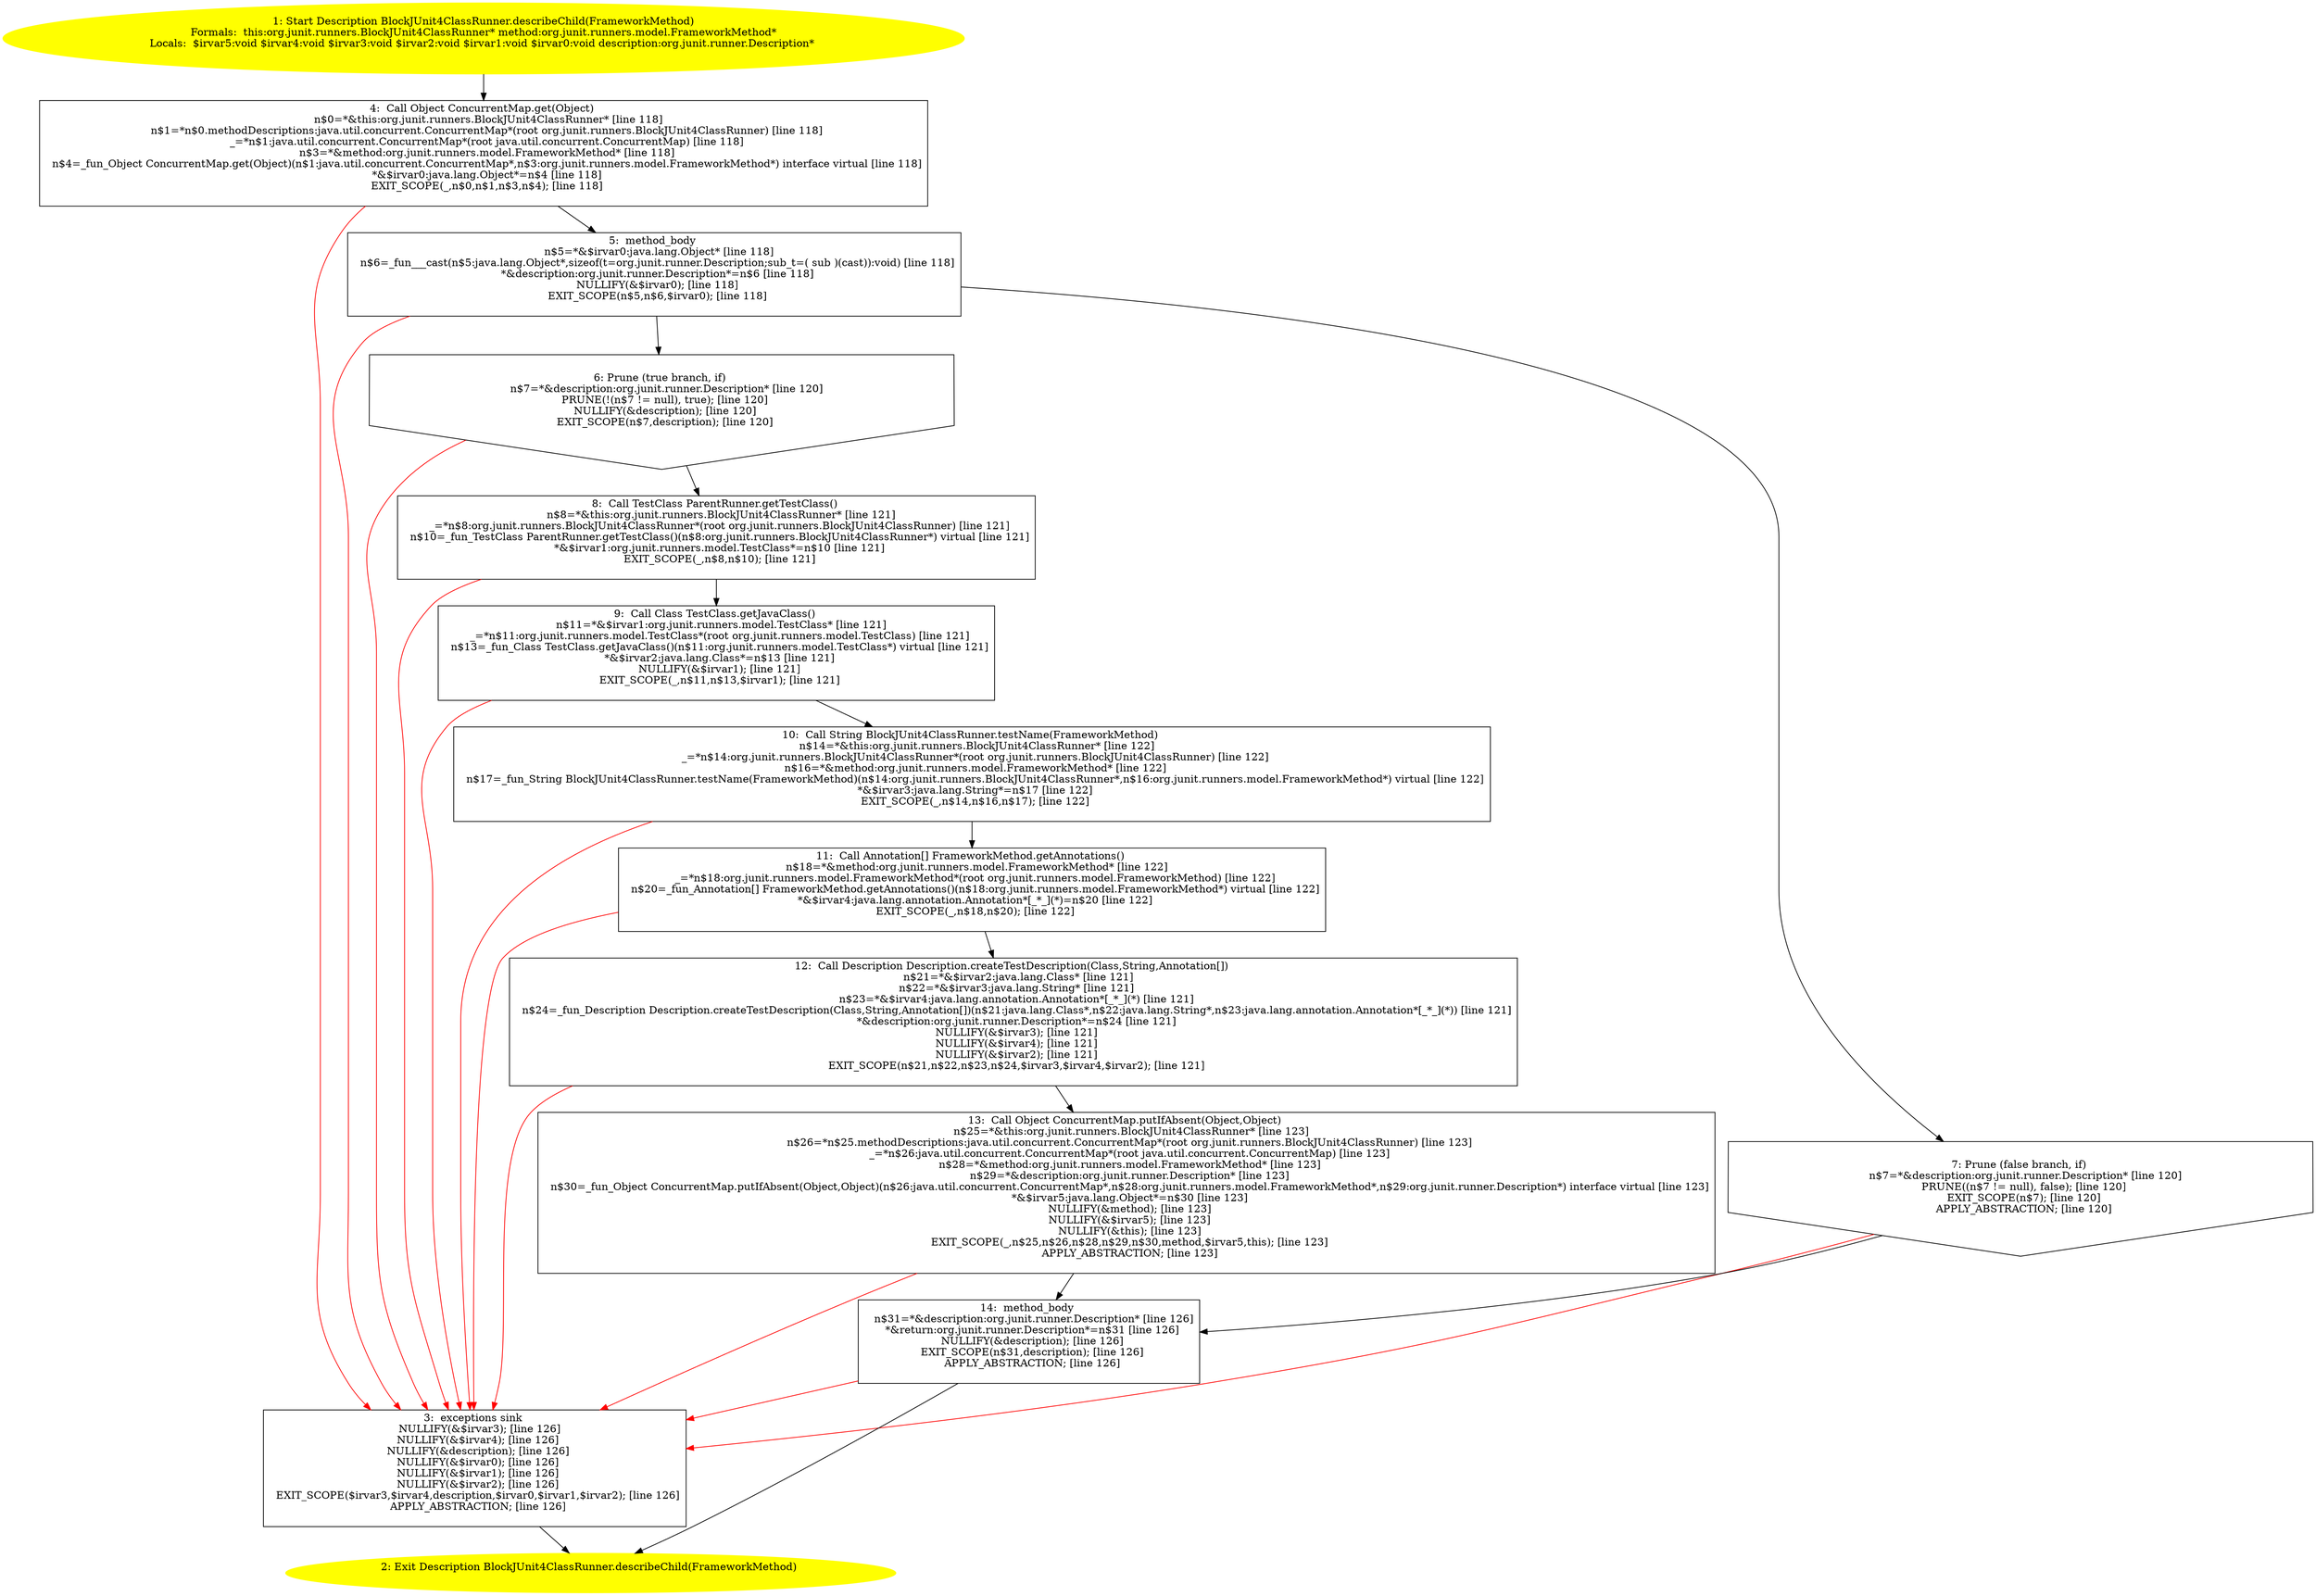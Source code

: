 /* @generated */
digraph cfg {
"org.junit.runners.BlockJUnit4ClassRunner.describeChild(org.junit.runners.model.FrameworkMethod):org..28f0a289bfb8b1e585b45cf000d101b0_1" [label="1: Start Description BlockJUnit4ClassRunner.describeChild(FrameworkMethod)\nFormals:  this:org.junit.runners.BlockJUnit4ClassRunner* method:org.junit.runners.model.FrameworkMethod*\nLocals:  $irvar5:void $irvar4:void $irvar3:void $irvar2:void $irvar1:void $irvar0:void description:org.junit.runner.Description* \n  " color=yellow style=filled]
	

	 "org.junit.runners.BlockJUnit4ClassRunner.describeChild(org.junit.runners.model.FrameworkMethod):org..28f0a289bfb8b1e585b45cf000d101b0_1" -> "org.junit.runners.BlockJUnit4ClassRunner.describeChild(org.junit.runners.model.FrameworkMethod):org..28f0a289bfb8b1e585b45cf000d101b0_4" ;
"org.junit.runners.BlockJUnit4ClassRunner.describeChild(org.junit.runners.model.FrameworkMethod):org..28f0a289bfb8b1e585b45cf000d101b0_2" [label="2: Exit Description BlockJUnit4ClassRunner.describeChild(FrameworkMethod) \n  " color=yellow style=filled]
	

"org.junit.runners.BlockJUnit4ClassRunner.describeChild(org.junit.runners.model.FrameworkMethod):org..28f0a289bfb8b1e585b45cf000d101b0_3" [label="3:  exceptions sink \n   NULLIFY(&$irvar3); [line 126]\n  NULLIFY(&$irvar4); [line 126]\n  NULLIFY(&description); [line 126]\n  NULLIFY(&$irvar0); [line 126]\n  NULLIFY(&$irvar1); [line 126]\n  NULLIFY(&$irvar2); [line 126]\n  EXIT_SCOPE($irvar3,$irvar4,description,$irvar0,$irvar1,$irvar2); [line 126]\n  APPLY_ABSTRACTION; [line 126]\n " shape="box"]
	

	 "org.junit.runners.BlockJUnit4ClassRunner.describeChild(org.junit.runners.model.FrameworkMethod):org..28f0a289bfb8b1e585b45cf000d101b0_3" -> "org.junit.runners.BlockJUnit4ClassRunner.describeChild(org.junit.runners.model.FrameworkMethod):org..28f0a289bfb8b1e585b45cf000d101b0_2" ;
"org.junit.runners.BlockJUnit4ClassRunner.describeChild(org.junit.runners.model.FrameworkMethod):org..28f0a289bfb8b1e585b45cf000d101b0_4" [label="4:  Call Object ConcurrentMap.get(Object) \n   n$0=*&this:org.junit.runners.BlockJUnit4ClassRunner* [line 118]\n  n$1=*n$0.methodDescriptions:java.util.concurrent.ConcurrentMap*(root org.junit.runners.BlockJUnit4ClassRunner) [line 118]\n  _=*n$1:java.util.concurrent.ConcurrentMap*(root java.util.concurrent.ConcurrentMap) [line 118]\n  n$3=*&method:org.junit.runners.model.FrameworkMethod* [line 118]\n  n$4=_fun_Object ConcurrentMap.get(Object)(n$1:java.util.concurrent.ConcurrentMap*,n$3:org.junit.runners.model.FrameworkMethod*) interface virtual [line 118]\n  *&$irvar0:java.lang.Object*=n$4 [line 118]\n  EXIT_SCOPE(_,n$0,n$1,n$3,n$4); [line 118]\n " shape="box"]
	

	 "org.junit.runners.BlockJUnit4ClassRunner.describeChild(org.junit.runners.model.FrameworkMethod):org..28f0a289bfb8b1e585b45cf000d101b0_4" -> "org.junit.runners.BlockJUnit4ClassRunner.describeChild(org.junit.runners.model.FrameworkMethod):org..28f0a289bfb8b1e585b45cf000d101b0_5" ;
	 "org.junit.runners.BlockJUnit4ClassRunner.describeChild(org.junit.runners.model.FrameworkMethod):org..28f0a289bfb8b1e585b45cf000d101b0_4" -> "org.junit.runners.BlockJUnit4ClassRunner.describeChild(org.junit.runners.model.FrameworkMethod):org..28f0a289bfb8b1e585b45cf000d101b0_3" [color="red" ];
"org.junit.runners.BlockJUnit4ClassRunner.describeChild(org.junit.runners.model.FrameworkMethod):org..28f0a289bfb8b1e585b45cf000d101b0_5" [label="5:  method_body \n   n$5=*&$irvar0:java.lang.Object* [line 118]\n  n$6=_fun___cast(n$5:java.lang.Object*,sizeof(t=org.junit.runner.Description;sub_t=( sub )(cast)):void) [line 118]\n  *&description:org.junit.runner.Description*=n$6 [line 118]\n  NULLIFY(&$irvar0); [line 118]\n  EXIT_SCOPE(n$5,n$6,$irvar0); [line 118]\n " shape="box"]
	

	 "org.junit.runners.BlockJUnit4ClassRunner.describeChild(org.junit.runners.model.FrameworkMethod):org..28f0a289bfb8b1e585b45cf000d101b0_5" -> "org.junit.runners.BlockJUnit4ClassRunner.describeChild(org.junit.runners.model.FrameworkMethod):org..28f0a289bfb8b1e585b45cf000d101b0_6" ;
	 "org.junit.runners.BlockJUnit4ClassRunner.describeChild(org.junit.runners.model.FrameworkMethod):org..28f0a289bfb8b1e585b45cf000d101b0_5" -> "org.junit.runners.BlockJUnit4ClassRunner.describeChild(org.junit.runners.model.FrameworkMethod):org..28f0a289bfb8b1e585b45cf000d101b0_7" ;
	 "org.junit.runners.BlockJUnit4ClassRunner.describeChild(org.junit.runners.model.FrameworkMethod):org..28f0a289bfb8b1e585b45cf000d101b0_5" -> "org.junit.runners.BlockJUnit4ClassRunner.describeChild(org.junit.runners.model.FrameworkMethod):org..28f0a289bfb8b1e585b45cf000d101b0_3" [color="red" ];
"org.junit.runners.BlockJUnit4ClassRunner.describeChild(org.junit.runners.model.FrameworkMethod):org..28f0a289bfb8b1e585b45cf000d101b0_6" [label="6: Prune (true branch, if) \n   n$7=*&description:org.junit.runner.Description* [line 120]\n  PRUNE(!(n$7 != null), true); [line 120]\n  NULLIFY(&description); [line 120]\n  EXIT_SCOPE(n$7,description); [line 120]\n " shape="invhouse"]
	

	 "org.junit.runners.BlockJUnit4ClassRunner.describeChild(org.junit.runners.model.FrameworkMethod):org..28f0a289bfb8b1e585b45cf000d101b0_6" -> "org.junit.runners.BlockJUnit4ClassRunner.describeChild(org.junit.runners.model.FrameworkMethod):org..28f0a289bfb8b1e585b45cf000d101b0_8" ;
	 "org.junit.runners.BlockJUnit4ClassRunner.describeChild(org.junit.runners.model.FrameworkMethod):org..28f0a289bfb8b1e585b45cf000d101b0_6" -> "org.junit.runners.BlockJUnit4ClassRunner.describeChild(org.junit.runners.model.FrameworkMethod):org..28f0a289bfb8b1e585b45cf000d101b0_3" [color="red" ];
"org.junit.runners.BlockJUnit4ClassRunner.describeChild(org.junit.runners.model.FrameworkMethod):org..28f0a289bfb8b1e585b45cf000d101b0_7" [label="7: Prune (false branch, if) \n   n$7=*&description:org.junit.runner.Description* [line 120]\n  PRUNE((n$7 != null), false); [line 120]\n  EXIT_SCOPE(n$7); [line 120]\n  APPLY_ABSTRACTION; [line 120]\n " shape="invhouse"]
	

	 "org.junit.runners.BlockJUnit4ClassRunner.describeChild(org.junit.runners.model.FrameworkMethod):org..28f0a289bfb8b1e585b45cf000d101b0_7" -> "org.junit.runners.BlockJUnit4ClassRunner.describeChild(org.junit.runners.model.FrameworkMethod):org..28f0a289bfb8b1e585b45cf000d101b0_14" ;
	 "org.junit.runners.BlockJUnit4ClassRunner.describeChild(org.junit.runners.model.FrameworkMethod):org..28f0a289bfb8b1e585b45cf000d101b0_7" -> "org.junit.runners.BlockJUnit4ClassRunner.describeChild(org.junit.runners.model.FrameworkMethod):org..28f0a289bfb8b1e585b45cf000d101b0_3" [color="red" ];
"org.junit.runners.BlockJUnit4ClassRunner.describeChild(org.junit.runners.model.FrameworkMethod):org..28f0a289bfb8b1e585b45cf000d101b0_8" [label="8:  Call TestClass ParentRunner.getTestClass() \n   n$8=*&this:org.junit.runners.BlockJUnit4ClassRunner* [line 121]\n  _=*n$8:org.junit.runners.BlockJUnit4ClassRunner*(root org.junit.runners.BlockJUnit4ClassRunner) [line 121]\n  n$10=_fun_TestClass ParentRunner.getTestClass()(n$8:org.junit.runners.BlockJUnit4ClassRunner*) virtual [line 121]\n  *&$irvar1:org.junit.runners.model.TestClass*=n$10 [line 121]\n  EXIT_SCOPE(_,n$8,n$10); [line 121]\n " shape="box"]
	

	 "org.junit.runners.BlockJUnit4ClassRunner.describeChild(org.junit.runners.model.FrameworkMethod):org..28f0a289bfb8b1e585b45cf000d101b0_8" -> "org.junit.runners.BlockJUnit4ClassRunner.describeChild(org.junit.runners.model.FrameworkMethod):org..28f0a289bfb8b1e585b45cf000d101b0_9" ;
	 "org.junit.runners.BlockJUnit4ClassRunner.describeChild(org.junit.runners.model.FrameworkMethod):org..28f0a289bfb8b1e585b45cf000d101b0_8" -> "org.junit.runners.BlockJUnit4ClassRunner.describeChild(org.junit.runners.model.FrameworkMethod):org..28f0a289bfb8b1e585b45cf000d101b0_3" [color="red" ];
"org.junit.runners.BlockJUnit4ClassRunner.describeChild(org.junit.runners.model.FrameworkMethod):org..28f0a289bfb8b1e585b45cf000d101b0_9" [label="9:  Call Class TestClass.getJavaClass() \n   n$11=*&$irvar1:org.junit.runners.model.TestClass* [line 121]\n  _=*n$11:org.junit.runners.model.TestClass*(root org.junit.runners.model.TestClass) [line 121]\n  n$13=_fun_Class TestClass.getJavaClass()(n$11:org.junit.runners.model.TestClass*) virtual [line 121]\n  *&$irvar2:java.lang.Class*=n$13 [line 121]\n  NULLIFY(&$irvar1); [line 121]\n  EXIT_SCOPE(_,n$11,n$13,$irvar1); [line 121]\n " shape="box"]
	

	 "org.junit.runners.BlockJUnit4ClassRunner.describeChild(org.junit.runners.model.FrameworkMethod):org..28f0a289bfb8b1e585b45cf000d101b0_9" -> "org.junit.runners.BlockJUnit4ClassRunner.describeChild(org.junit.runners.model.FrameworkMethod):org..28f0a289bfb8b1e585b45cf000d101b0_10" ;
	 "org.junit.runners.BlockJUnit4ClassRunner.describeChild(org.junit.runners.model.FrameworkMethod):org..28f0a289bfb8b1e585b45cf000d101b0_9" -> "org.junit.runners.BlockJUnit4ClassRunner.describeChild(org.junit.runners.model.FrameworkMethod):org..28f0a289bfb8b1e585b45cf000d101b0_3" [color="red" ];
"org.junit.runners.BlockJUnit4ClassRunner.describeChild(org.junit.runners.model.FrameworkMethod):org..28f0a289bfb8b1e585b45cf000d101b0_10" [label="10:  Call String BlockJUnit4ClassRunner.testName(FrameworkMethod) \n   n$14=*&this:org.junit.runners.BlockJUnit4ClassRunner* [line 122]\n  _=*n$14:org.junit.runners.BlockJUnit4ClassRunner*(root org.junit.runners.BlockJUnit4ClassRunner) [line 122]\n  n$16=*&method:org.junit.runners.model.FrameworkMethod* [line 122]\n  n$17=_fun_String BlockJUnit4ClassRunner.testName(FrameworkMethod)(n$14:org.junit.runners.BlockJUnit4ClassRunner*,n$16:org.junit.runners.model.FrameworkMethod*) virtual [line 122]\n  *&$irvar3:java.lang.String*=n$17 [line 122]\n  EXIT_SCOPE(_,n$14,n$16,n$17); [line 122]\n " shape="box"]
	

	 "org.junit.runners.BlockJUnit4ClassRunner.describeChild(org.junit.runners.model.FrameworkMethod):org..28f0a289bfb8b1e585b45cf000d101b0_10" -> "org.junit.runners.BlockJUnit4ClassRunner.describeChild(org.junit.runners.model.FrameworkMethod):org..28f0a289bfb8b1e585b45cf000d101b0_11" ;
	 "org.junit.runners.BlockJUnit4ClassRunner.describeChild(org.junit.runners.model.FrameworkMethod):org..28f0a289bfb8b1e585b45cf000d101b0_10" -> "org.junit.runners.BlockJUnit4ClassRunner.describeChild(org.junit.runners.model.FrameworkMethod):org..28f0a289bfb8b1e585b45cf000d101b0_3" [color="red" ];
"org.junit.runners.BlockJUnit4ClassRunner.describeChild(org.junit.runners.model.FrameworkMethod):org..28f0a289bfb8b1e585b45cf000d101b0_11" [label="11:  Call Annotation[] FrameworkMethod.getAnnotations() \n   n$18=*&method:org.junit.runners.model.FrameworkMethod* [line 122]\n  _=*n$18:org.junit.runners.model.FrameworkMethod*(root org.junit.runners.model.FrameworkMethod) [line 122]\n  n$20=_fun_Annotation[] FrameworkMethod.getAnnotations()(n$18:org.junit.runners.model.FrameworkMethod*) virtual [line 122]\n  *&$irvar4:java.lang.annotation.Annotation*[_*_](*)=n$20 [line 122]\n  EXIT_SCOPE(_,n$18,n$20); [line 122]\n " shape="box"]
	

	 "org.junit.runners.BlockJUnit4ClassRunner.describeChild(org.junit.runners.model.FrameworkMethod):org..28f0a289bfb8b1e585b45cf000d101b0_11" -> "org.junit.runners.BlockJUnit4ClassRunner.describeChild(org.junit.runners.model.FrameworkMethod):org..28f0a289bfb8b1e585b45cf000d101b0_12" ;
	 "org.junit.runners.BlockJUnit4ClassRunner.describeChild(org.junit.runners.model.FrameworkMethod):org..28f0a289bfb8b1e585b45cf000d101b0_11" -> "org.junit.runners.BlockJUnit4ClassRunner.describeChild(org.junit.runners.model.FrameworkMethod):org..28f0a289bfb8b1e585b45cf000d101b0_3" [color="red" ];
"org.junit.runners.BlockJUnit4ClassRunner.describeChild(org.junit.runners.model.FrameworkMethod):org..28f0a289bfb8b1e585b45cf000d101b0_12" [label="12:  Call Description Description.createTestDescription(Class,String,Annotation[]) \n   n$21=*&$irvar2:java.lang.Class* [line 121]\n  n$22=*&$irvar3:java.lang.String* [line 121]\n  n$23=*&$irvar4:java.lang.annotation.Annotation*[_*_](*) [line 121]\n  n$24=_fun_Description Description.createTestDescription(Class,String,Annotation[])(n$21:java.lang.Class*,n$22:java.lang.String*,n$23:java.lang.annotation.Annotation*[_*_](*)) [line 121]\n  *&description:org.junit.runner.Description*=n$24 [line 121]\n  NULLIFY(&$irvar3); [line 121]\n  NULLIFY(&$irvar4); [line 121]\n  NULLIFY(&$irvar2); [line 121]\n  EXIT_SCOPE(n$21,n$22,n$23,n$24,$irvar3,$irvar4,$irvar2); [line 121]\n " shape="box"]
	

	 "org.junit.runners.BlockJUnit4ClassRunner.describeChild(org.junit.runners.model.FrameworkMethod):org..28f0a289bfb8b1e585b45cf000d101b0_12" -> "org.junit.runners.BlockJUnit4ClassRunner.describeChild(org.junit.runners.model.FrameworkMethod):org..28f0a289bfb8b1e585b45cf000d101b0_13" ;
	 "org.junit.runners.BlockJUnit4ClassRunner.describeChild(org.junit.runners.model.FrameworkMethod):org..28f0a289bfb8b1e585b45cf000d101b0_12" -> "org.junit.runners.BlockJUnit4ClassRunner.describeChild(org.junit.runners.model.FrameworkMethod):org..28f0a289bfb8b1e585b45cf000d101b0_3" [color="red" ];
"org.junit.runners.BlockJUnit4ClassRunner.describeChild(org.junit.runners.model.FrameworkMethod):org..28f0a289bfb8b1e585b45cf000d101b0_13" [label="13:  Call Object ConcurrentMap.putIfAbsent(Object,Object) \n   n$25=*&this:org.junit.runners.BlockJUnit4ClassRunner* [line 123]\n  n$26=*n$25.methodDescriptions:java.util.concurrent.ConcurrentMap*(root org.junit.runners.BlockJUnit4ClassRunner) [line 123]\n  _=*n$26:java.util.concurrent.ConcurrentMap*(root java.util.concurrent.ConcurrentMap) [line 123]\n  n$28=*&method:org.junit.runners.model.FrameworkMethod* [line 123]\n  n$29=*&description:org.junit.runner.Description* [line 123]\n  n$30=_fun_Object ConcurrentMap.putIfAbsent(Object,Object)(n$26:java.util.concurrent.ConcurrentMap*,n$28:org.junit.runners.model.FrameworkMethod*,n$29:org.junit.runner.Description*) interface virtual [line 123]\n  *&$irvar5:java.lang.Object*=n$30 [line 123]\n  NULLIFY(&method); [line 123]\n  NULLIFY(&$irvar5); [line 123]\n  NULLIFY(&this); [line 123]\n  EXIT_SCOPE(_,n$25,n$26,n$28,n$29,n$30,method,$irvar5,this); [line 123]\n  APPLY_ABSTRACTION; [line 123]\n " shape="box"]
	

	 "org.junit.runners.BlockJUnit4ClassRunner.describeChild(org.junit.runners.model.FrameworkMethod):org..28f0a289bfb8b1e585b45cf000d101b0_13" -> "org.junit.runners.BlockJUnit4ClassRunner.describeChild(org.junit.runners.model.FrameworkMethod):org..28f0a289bfb8b1e585b45cf000d101b0_14" ;
	 "org.junit.runners.BlockJUnit4ClassRunner.describeChild(org.junit.runners.model.FrameworkMethod):org..28f0a289bfb8b1e585b45cf000d101b0_13" -> "org.junit.runners.BlockJUnit4ClassRunner.describeChild(org.junit.runners.model.FrameworkMethod):org..28f0a289bfb8b1e585b45cf000d101b0_3" [color="red" ];
"org.junit.runners.BlockJUnit4ClassRunner.describeChild(org.junit.runners.model.FrameworkMethod):org..28f0a289bfb8b1e585b45cf000d101b0_14" [label="14:  method_body \n   n$31=*&description:org.junit.runner.Description* [line 126]\n  *&return:org.junit.runner.Description*=n$31 [line 126]\n  NULLIFY(&description); [line 126]\n  EXIT_SCOPE(n$31,description); [line 126]\n  APPLY_ABSTRACTION; [line 126]\n " shape="box"]
	

	 "org.junit.runners.BlockJUnit4ClassRunner.describeChild(org.junit.runners.model.FrameworkMethod):org..28f0a289bfb8b1e585b45cf000d101b0_14" -> "org.junit.runners.BlockJUnit4ClassRunner.describeChild(org.junit.runners.model.FrameworkMethod):org..28f0a289bfb8b1e585b45cf000d101b0_2" ;
	 "org.junit.runners.BlockJUnit4ClassRunner.describeChild(org.junit.runners.model.FrameworkMethod):org..28f0a289bfb8b1e585b45cf000d101b0_14" -> "org.junit.runners.BlockJUnit4ClassRunner.describeChild(org.junit.runners.model.FrameworkMethod):org..28f0a289bfb8b1e585b45cf000d101b0_3" [color="red" ];
}
